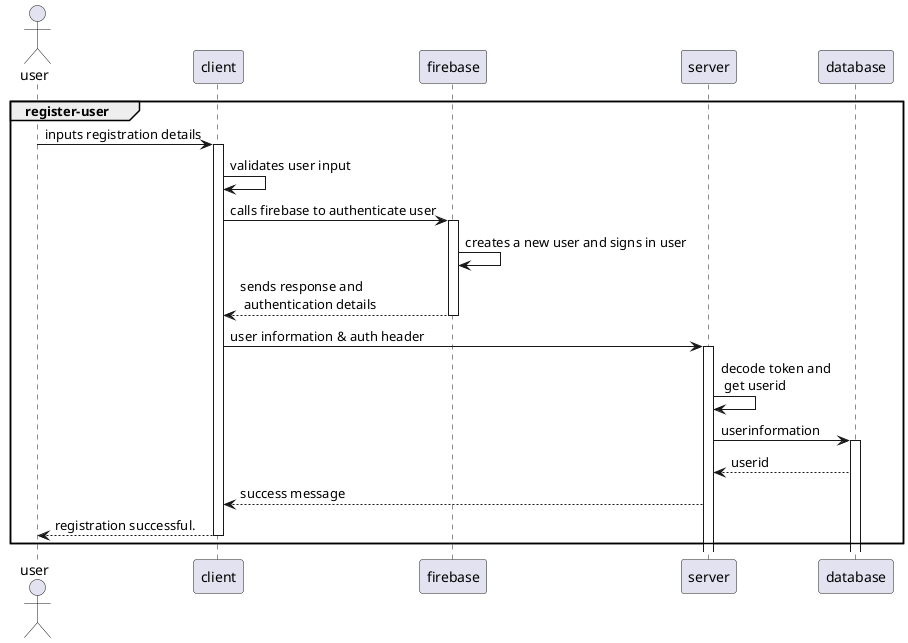 @startuml

'sequence diagram to display the flow of registering a user on the app'

actor user
participant client
participant firebase
participant server
participant database

group register-user
    user -> client: inputs registration details
    activate client
        client -> client: validates user input
        client -> firebase: calls firebase to authenticate user
        activate firebase
            firebase -> firebase: creates a new user and signs in user
            firebase --> client: sends response and \n authentication details
        deactivate firebase
        client -> server: user information & auth header
        activate server
        server -> server: decode token and \n get userid
        server -> database: userinformation
        activate database
        database --> server: userid
        server --> client: success message
        client --> user: registration successful.
    deactivate client
end
@enduml